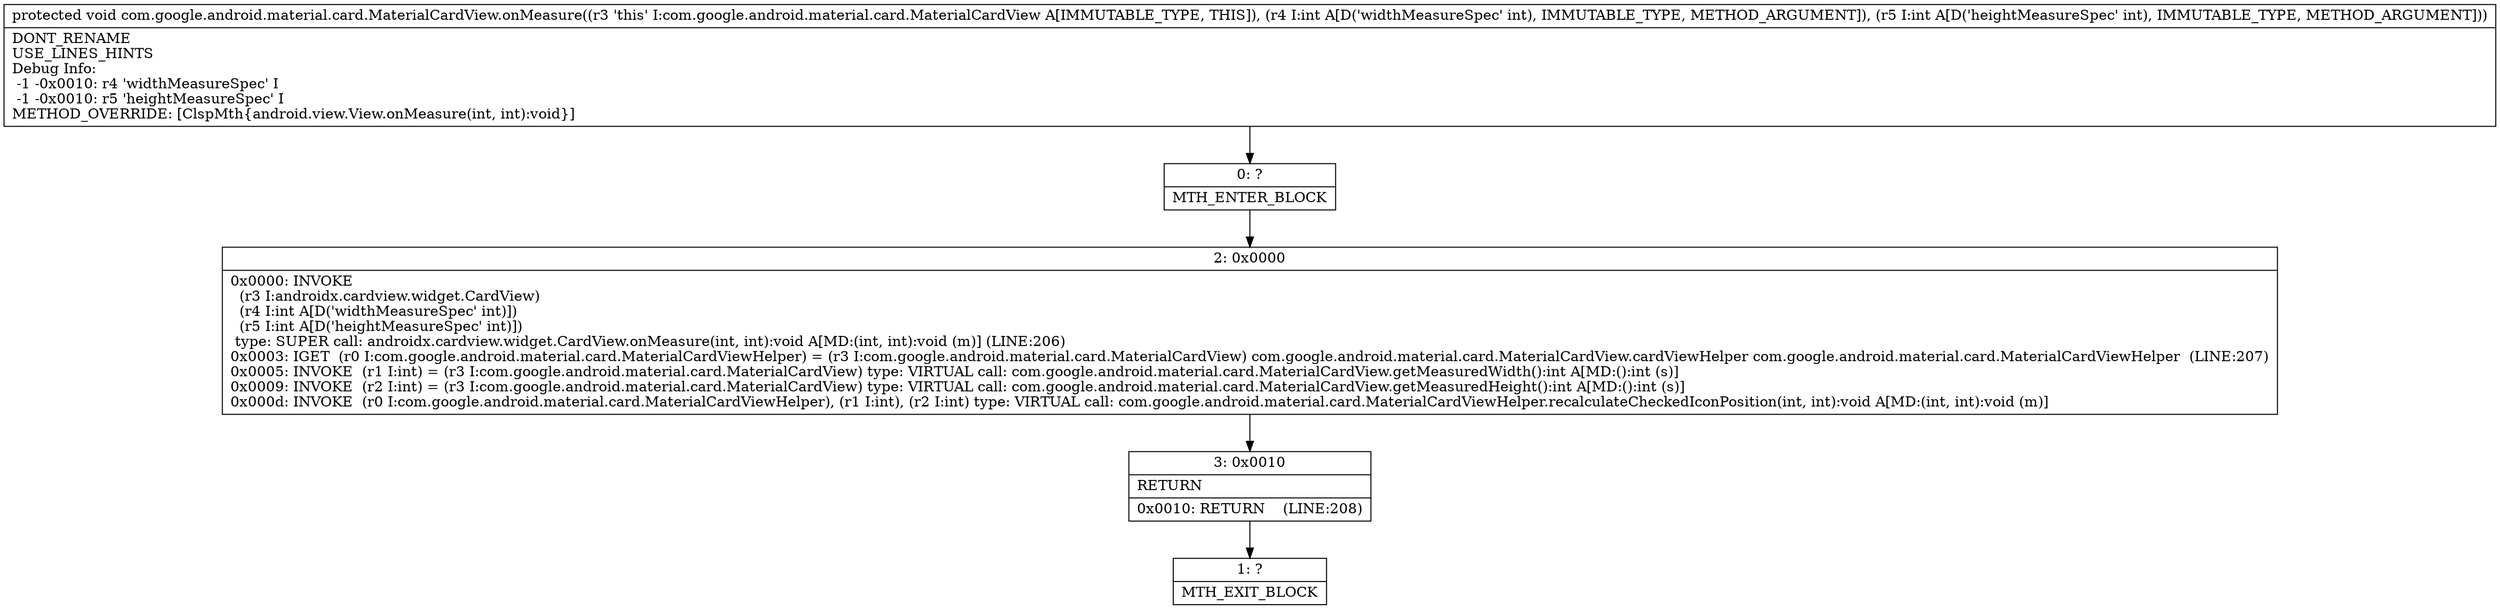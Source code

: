 digraph "CFG forcom.google.android.material.card.MaterialCardView.onMeasure(II)V" {
Node_0 [shape=record,label="{0\:\ ?|MTH_ENTER_BLOCK\l}"];
Node_2 [shape=record,label="{2\:\ 0x0000|0x0000: INVOKE  \l  (r3 I:androidx.cardview.widget.CardView)\l  (r4 I:int A[D('widthMeasureSpec' int)])\l  (r5 I:int A[D('heightMeasureSpec' int)])\l type: SUPER call: androidx.cardview.widget.CardView.onMeasure(int, int):void A[MD:(int, int):void (m)] (LINE:206)\l0x0003: IGET  (r0 I:com.google.android.material.card.MaterialCardViewHelper) = (r3 I:com.google.android.material.card.MaterialCardView) com.google.android.material.card.MaterialCardView.cardViewHelper com.google.android.material.card.MaterialCardViewHelper  (LINE:207)\l0x0005: INVOKE  (r1 I:int) = (r3 I:com.google.android.material.card.MaterialCardView) type: VIRTUAL call: com.google.android.material.card.MaterialCardView.getMeasuredWidth():int A[MD:():int (s)]\l0x0009: INVOKE  (r2 I:int) = (r3 I:com.google.android.material.card.MaterialCardView) type: VIRTUAL call: com.google.android.material.card.MaterialCardView.getMeasuredHeight():int A[MD:():int (s)]\l0x000d: INVOKE  (r0 I:com.google.android.material.card.MaterialCardViewHelper), (r1 I:int), (r2 I:int) type: VIRTUAL call: com.google.android.material.card.MaterialCardViewHelper.recalculateCheckedIconPosition(int, int):void A[MD:(int, int):void (m)]\l}"];
Node_3 [shape=record,label="{3\:\ 0x0010|RETURN\l|0x0010: RETURN    (LINE:208)\l}"];
Node_1 [shape=record,label="{1\:\ ?|MTH_EXIT_BLOCK\l}"];
MethodNode[shape=record,label="{protected void com.google.android.material.card.MaterialCardView.onMeasure((r3 'this' I:com.google.android.material.card.MaterialCardView A[IMMUTABLE_TYPE, THIS]), (r4 I:int A[D('widthMeasureSpec' int), IMMUTABLE_TYPE, METHOD_ARGUMENT]), (r5 I:int A[D('heightMeasureSpec' int), IMMUTABLE_TYPE, METHOD_ARGUMENT]))  | DONT_RENAME\lUSE_LINES_HINTS\lDebug Info:\l  \-1 \-0x0010: r4 'widthMeasureSpec' I\l  \-1 \-0x0010: r5 'heightMeasureSpec' I\lMETHOD_OVERRIDE: [ClspMth\{android.view.View.onMeasure(int, int):void\}]\l}"];
MethodNode -> Node_0;Node_0 -> Node_2;
Node_2 -> Node_3;
Node_3 -> Node_1;
}

